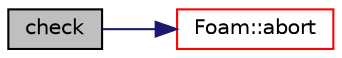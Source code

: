 digraph "check"
{
  bgcolor="transparent";
  edge [fontname="Helvetica",fontsize="10",labelfontname="Helvetica",labelfontsize="10"];
  node [fontname="Helvetica",fontsize="10",shape=record];
  rankdir="LR";
  Node3182 [label="check",height=0.2,width=0.4,color="black", fillcolor="grey75", style="filled", fontcolor="black"];
  Node3182 -> Node3183 [color="midnightblue",fontsize="10",style="solid",fontname="Helvetica"];
  Node3183 [label="Foam::abort",height=0.2,width=0.4,color="red",URL="$a21851.html#a447107a607d03e417307c203fa5fb44b"];
}
